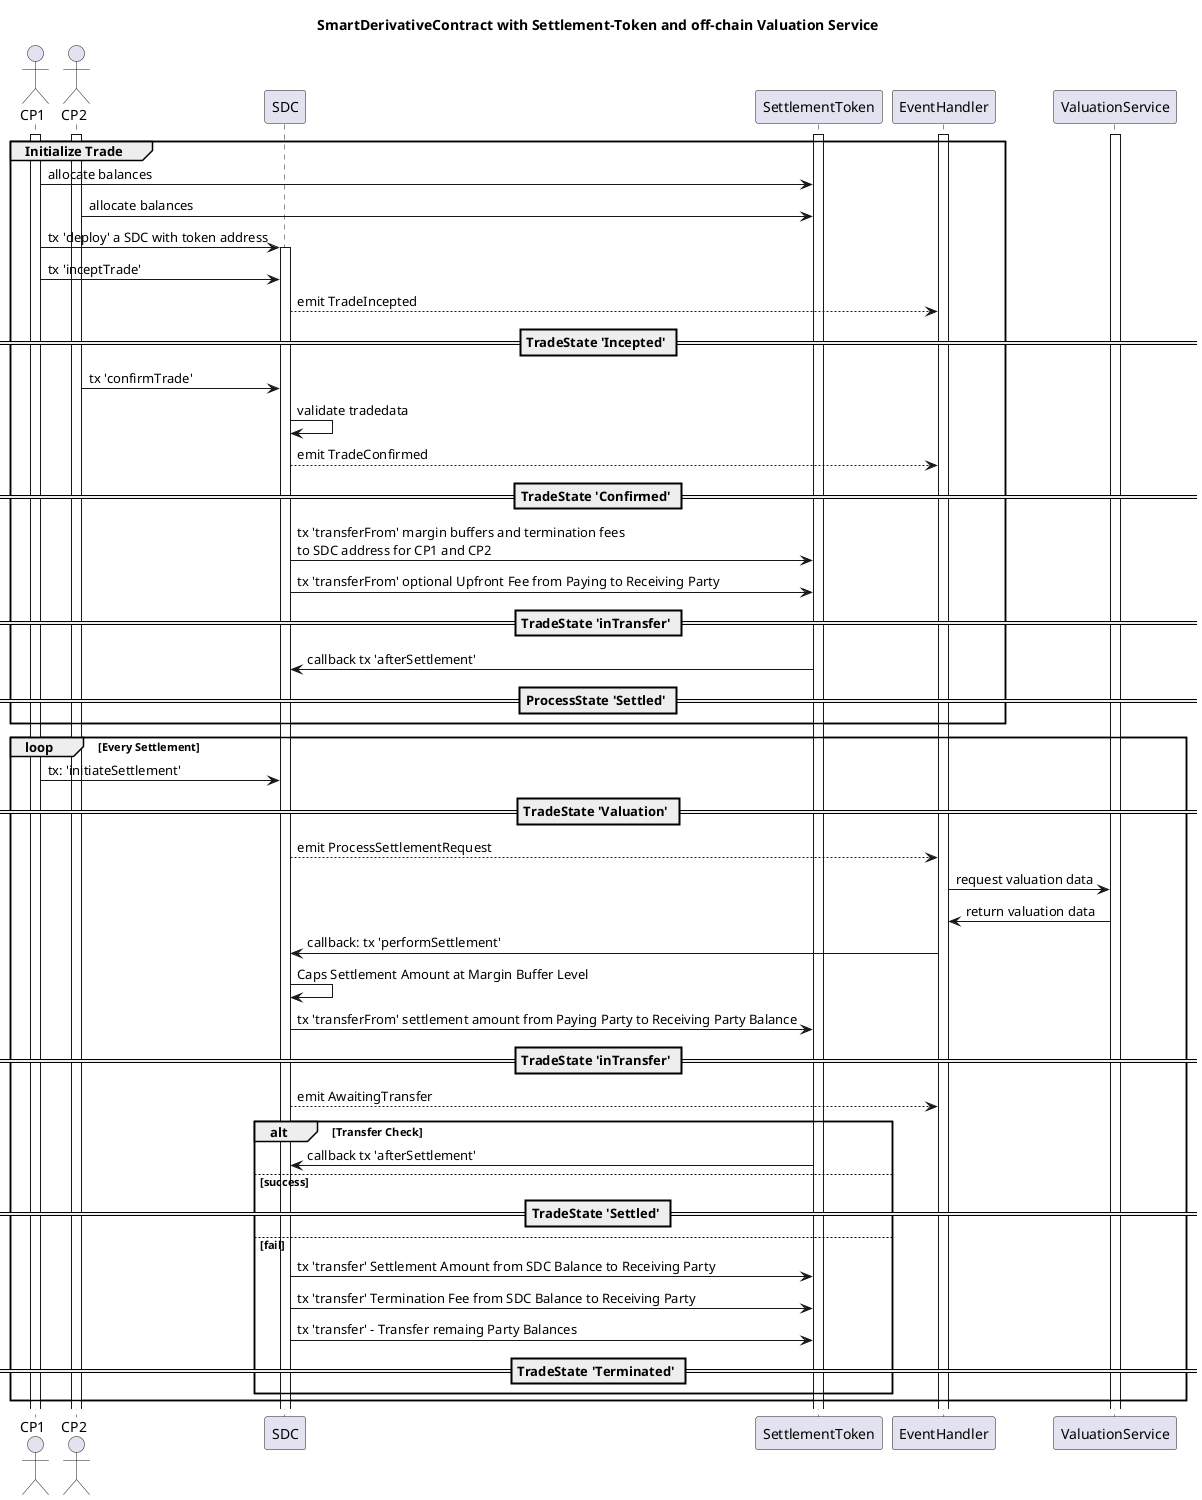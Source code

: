 @startuml
'https://plantuml.com/sequence-diagram
title SmartDerivativeContract with Settlement-Token and off-chain Valuation Service

	actor CP1
	actor CP2

	participant SDC

    participant SettlementToken


	participant EventHandler
	participant ValuationService



activate EventHandler
activate SettlementToken
activate ValuationService

activate CP1
activate CP2

group Initialize Trade
CP1 ->SettlementToken: allocate balances
CP2 ->SettlementToken: allocate balances
CP1 ->SDC: tx 'deploy' a SDC with token address
activate SDC
CP1 ->SDC:                 tx 'inceptTrade'

SDC-->EventHandler: emit TradeIncepted
== TradeState 'Incepted' ==
CP2->SDC: tx 'confirmTrade'
SDC->SDC: validate tradedata

SDC-->EventHandler: emit TradeConfirmed

== TradeState 'Confirmed' ==

SDC ->SettlementToken: tx 'transferFrom' margin buffers and termination fees\nto SDC address for CP1 and CP2
SDC->SettlementToken: tx 'transferFrom' optional Upfront Fee from Paying to Receiving Party
==  TradeState 'inTransfer' ==
SettlementToken->SDC: callback tx 'afterSettlement'
==ProcessState 'Settled' ==

end

loop Every Settlement


CP1->SDC: tx: 'initiateSettlement'

== TradeState 'Valuation' ==
SDC-->EventHandler:emit ProcessSettlementRequest

EventHandler->ValuationService: request valuation data
ValuationService->EventHandler: return valuation data
EventHandler->SDC: callback: tx 'performSettlement'
SDC->SDC:Caps Settlement Amount at Margin Buffer Level
SDC->SettlementToken: tx 'transferFrom' settlement amount from Paying Party to Receiving Party Balance
== TradeState 'inTransfer' ==
SDC-->EventHandler: emit AwaitingTransfer

alt Transfer Check
	SettlementToken->SDC: callback tx 'afterSettlement'
else success
== TradeState 'Settled' ==
else fail
	SDC->SettlementToken: tx 'transfer' Settlement Amount from SDC Balance to Receiving Party
	SDC->SettlementToken: tx 'transfer' Termination Fee from SDC Balance to Receiving Party
    	SDC->SettlementToken: tx 'transfer' - Transfer remaing Party Balances

== TradeState 'Terminated' ==
end


end

@enduml